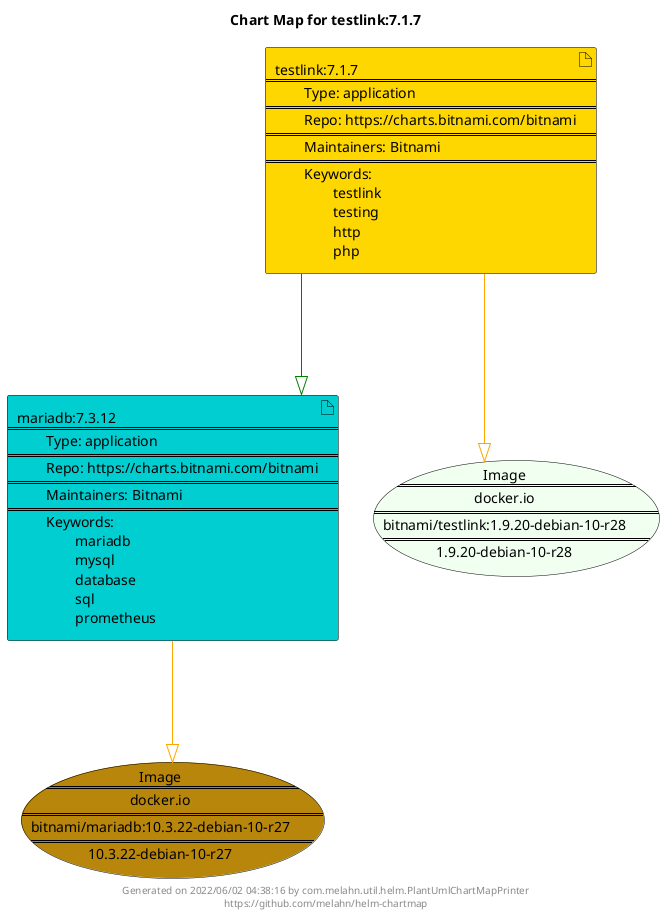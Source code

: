 @startuml
skinparam linetype ortho
skinparam backgroundColor white
skinparam usecaseBorderColor black
skinparam usecaseArrowColor LightSlateGray
skinparam artifactBorderColor black
skinparam artifactArrowColor LightSlateGray

title Chart Map for testlink:7.1.7

'There are 2 referenced Helm Charts
artifact "testlink:7.1.7\n====\n\tType: application\n====\n\tRepo: https://charts.bitnami.com/bitnami\n====\n\tMaintainers: Bitnami\n====\n\tKeywords: \n\t\ttestlink\n\t\ttesting\n\t\thttp\n\t\tphp" as testlink_7_1_7 #Gold
artifact "mariadb:7.3.12\n====\n\tType: application\n====\n\tRepo: https://charts.bitnami.com/bitnami\n====\n\tMaintainers: Bitnami\n====\n\tKeywords: \n\t\tmariadb\n\t\tmysql\n\t\tdatabase\n\t\tsql\n\t\tprometheus" as mariadb_7_3_12 #DarkTurquoise

'There are 2 referenced Docker Images
usecase "Image\n====\ndocker.io\n====\nbitnami/mariadb:10.3.22-debian-10-r27\n====\n10.3.22-debian-10-r27" as docker_io_bitnami_mariadb_10_3_22_debian_10_r27 #DarkGoldenRod
usecase "Image\n====\ndocker.io\n====\nbitnami/testlink:1.9.20-debian-10-r28\n====\n1.9.20-debian-10-r28" as docker_io_bitnami_testlink_1_9_20_debian_10_r28 #HoneyDew

'Chart Dependencies
testlink_7_1_7--[#green]-|>mariadb_7_3_12
testlink_7_1_7--[#orange]-|>docker_io_bitnami_testlink_1_9_20_debian_10_r28
mariadb_7_3_12--[#orange]-|>docker_io_bitnami_mariadb_10_3_22_debian_10_r27

center footer Generated on 2022/06/02 04:38:16 by com.melahn.util.helm.PlantUmlChartMapPrinter\nhttps://github.com/melahn/helm-chartmap
@enduml
